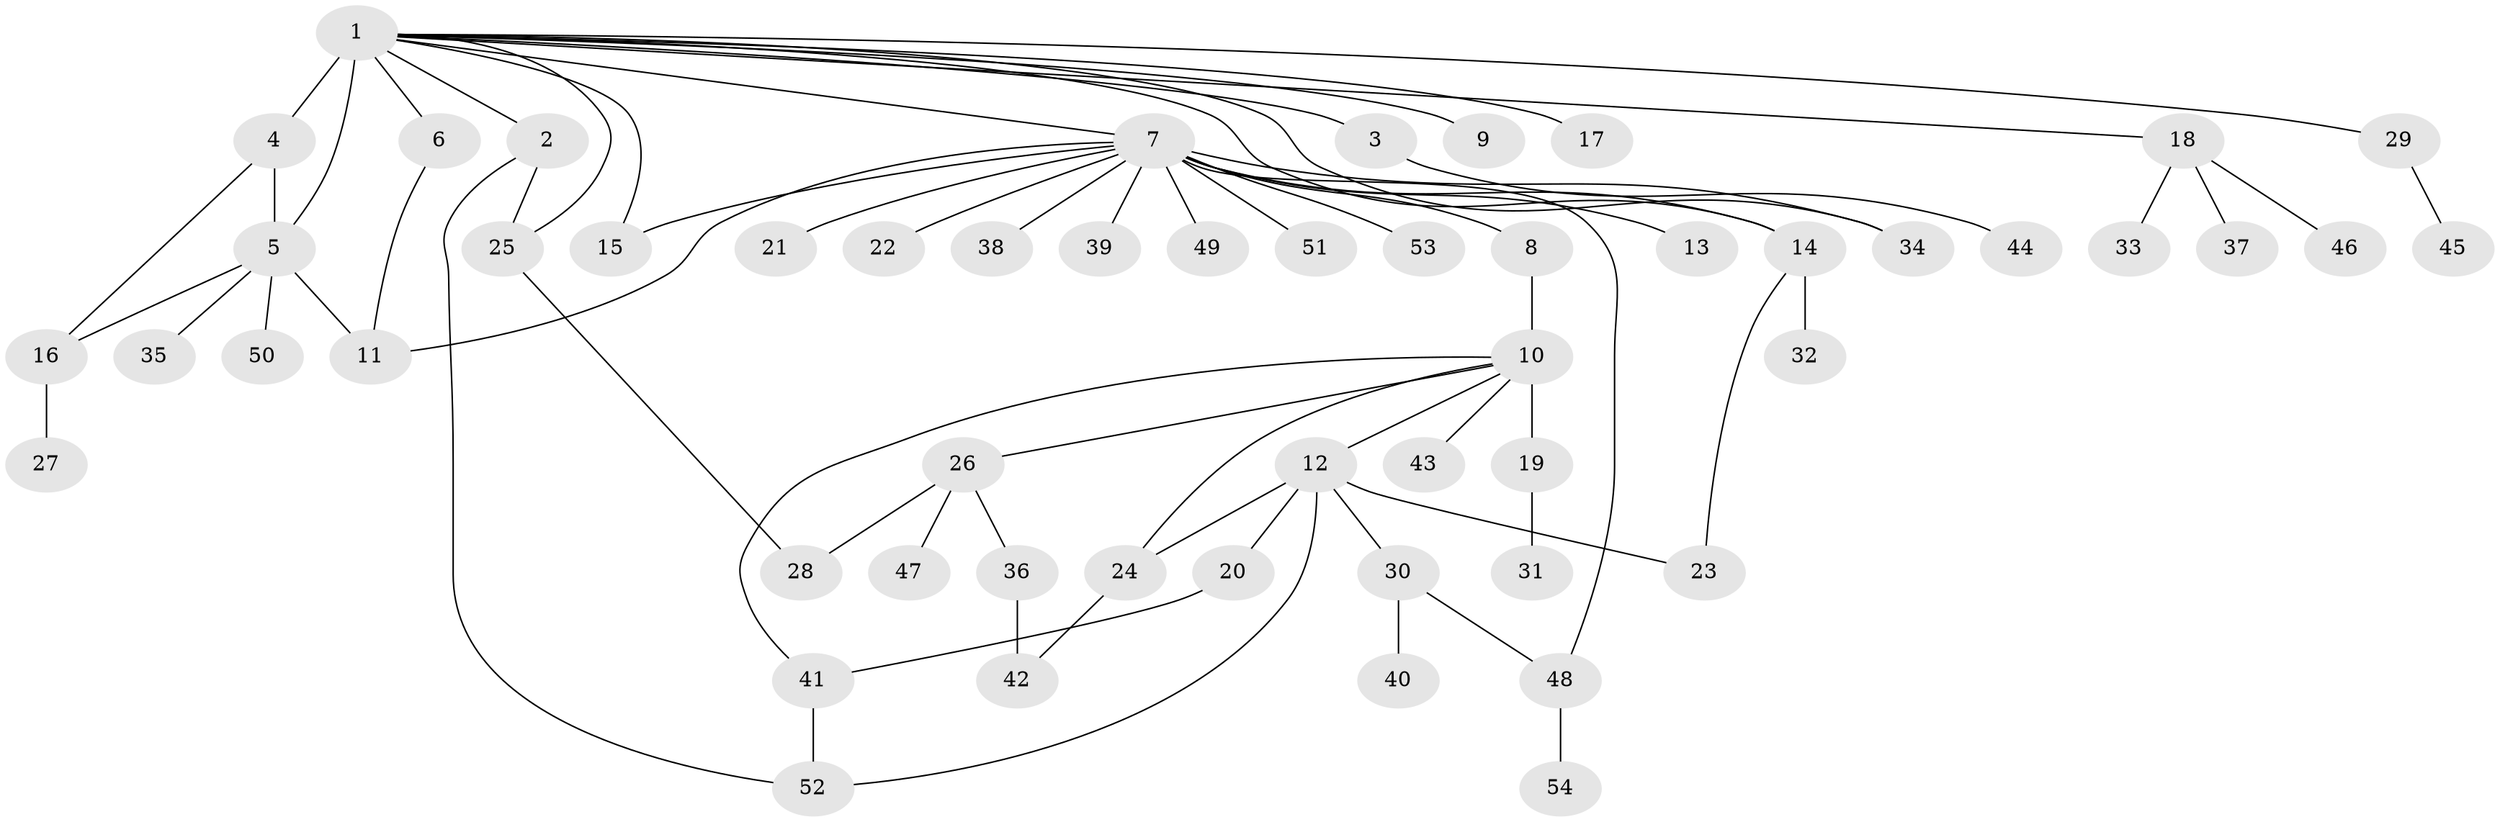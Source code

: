// original degree distribution, {26: 0.009345794392523364, 4: 0.037383177570093455, 3: 0.11214953271028037, 1: 0.5607476635514018, 8: 0.009345794392523364, 18: 0.009345794392523364, 2: 0.205607476635514, 12: 0.009345794392523364, 10: 0.009345794392523364, 5: 0.037383177570093455}
// Generated by graph-tools (version 1.1) at 2025/35/03/09/25 02:35:22]
// undirected, 54 vertices, 69 edges
graph export_dot {
graph [start="1"]
  node [color=gray90,style=filled];
  1;
  2;
  3;
  4;
  5;
  6;
  7;
  8;
  9;
  10;
  11;
  12;
  13;
  14;
  15;
  16;
  17;
  18;
  19;
  20;
  21;
  22;
  23;
  24;
  25;
  26;
  27;
  28;
  29;
  30;
  31;
  32;
  33;
  34;
  35;
  36;
  37;
  38;
  39;
  40;
  41;
  42;
  43;
  44;
  45;
  46;
  47;
  48;
  49;
  50;
  51;
  52;
  53;
  54;
  1 -- 2 [weight=1.0];
  1 -- 3 [weight=1.0];
  1 -- 4 [weight=12.0];
  1 -- 5 [weight=1.0];
  1 -- 6 [weight=1.0];
  1 -- 7 [weight=1.0];
  1 -- 9 [weight=1.0];
  1 -- 14 [weight=1.0];
  1 -- 15 [weight=1.0];
  1 -- 17 [weight=1.0];
  1 -- 18 [weight=1.0];
  1 -- 25 [weight=1.0];
  1 -- 29 [weight=1.0];
  1 -- 34 [weight=1.0];
  2 -- 25 [weight=1.0];
  2 -- 52 [weight=1.0];
  3 -- 44 [weight=1.0];
  4 -- 5 [weight=2.0];
  4 -- 16 [weight=1.0];
  5 -- 11 [weight=1.0];
  5 -- 16 [weight=1.0];
  5 -- 35 [weight=1.0];
  5 -- 50 [weight=1.0];
  6 -- 11 [weight=1.0];
  7 -- 8 [weight=2.0];
  7 -- 11 [weight=1.0];
  7 -- 13 [weight=1.0];
  7 -- 14 [weight=1.0];
  7 -- 15 [weight=1.0];
  7 -- 21 [weight=1.0];
  7 -- 22 [weight=1.0];
  7 -- 34 [weight=1.0];
  7 -- 38 [weight=1.0];
  7 -- 39 [weight=1.0];
  7 -- 48 [weight=1.0];
  7 -- 49 [weight=1.0];
  7 -- 51 [weight=1.0];
  7 -- 53 [weight=1.0];
  8 -- 10 [weight=5.0];
  10 -- 12 [weight=1.0];
  10 -- 19 [weight=1.0];
  10 -- 24 [weight=1.0];
  10 -- 26 [weight=1.0];
  10 -- 41 [weight=1.0];
  10 -- 43 [weight=1.0];
  12 -- 20 [weight=1.0];
  12 -- 23 [weight=1.0];
  12 -- 24 [weight=1.0];
  12 -- 30 [weight=4.0];
  12 -- 52 [weight=1.0];
  14 -- 23 [weight=1.0];
  14 -- 32 [weight=1.0];
  16 -- 27 [weight=1.0];
  18 -- 33 [weight=1.0];
  18 -- 37 [weight=1.0];
  18 -- 46 [weight=1.0];
  19 -- 31 [weight=1.0];
  20 -- 41 [weight=1.0];
  24 -- 42 [weight=1.0];
  25 -- 28 [weight=1.0];
  26 -- 28 [weight=1.0];
  26 -- 36 [weight=1.0];
  26 -- 47 [weight=1.0];
  29 -- 45 [weight=1.0];
  30 -- 40 [weight=1.0];
  30 -- 48 [weight=1.0];
  36 -- 42 [weight=2.0];
  41 -- 52 [weight=1.0];
  48 -- 54 [weight=2.0];
}
